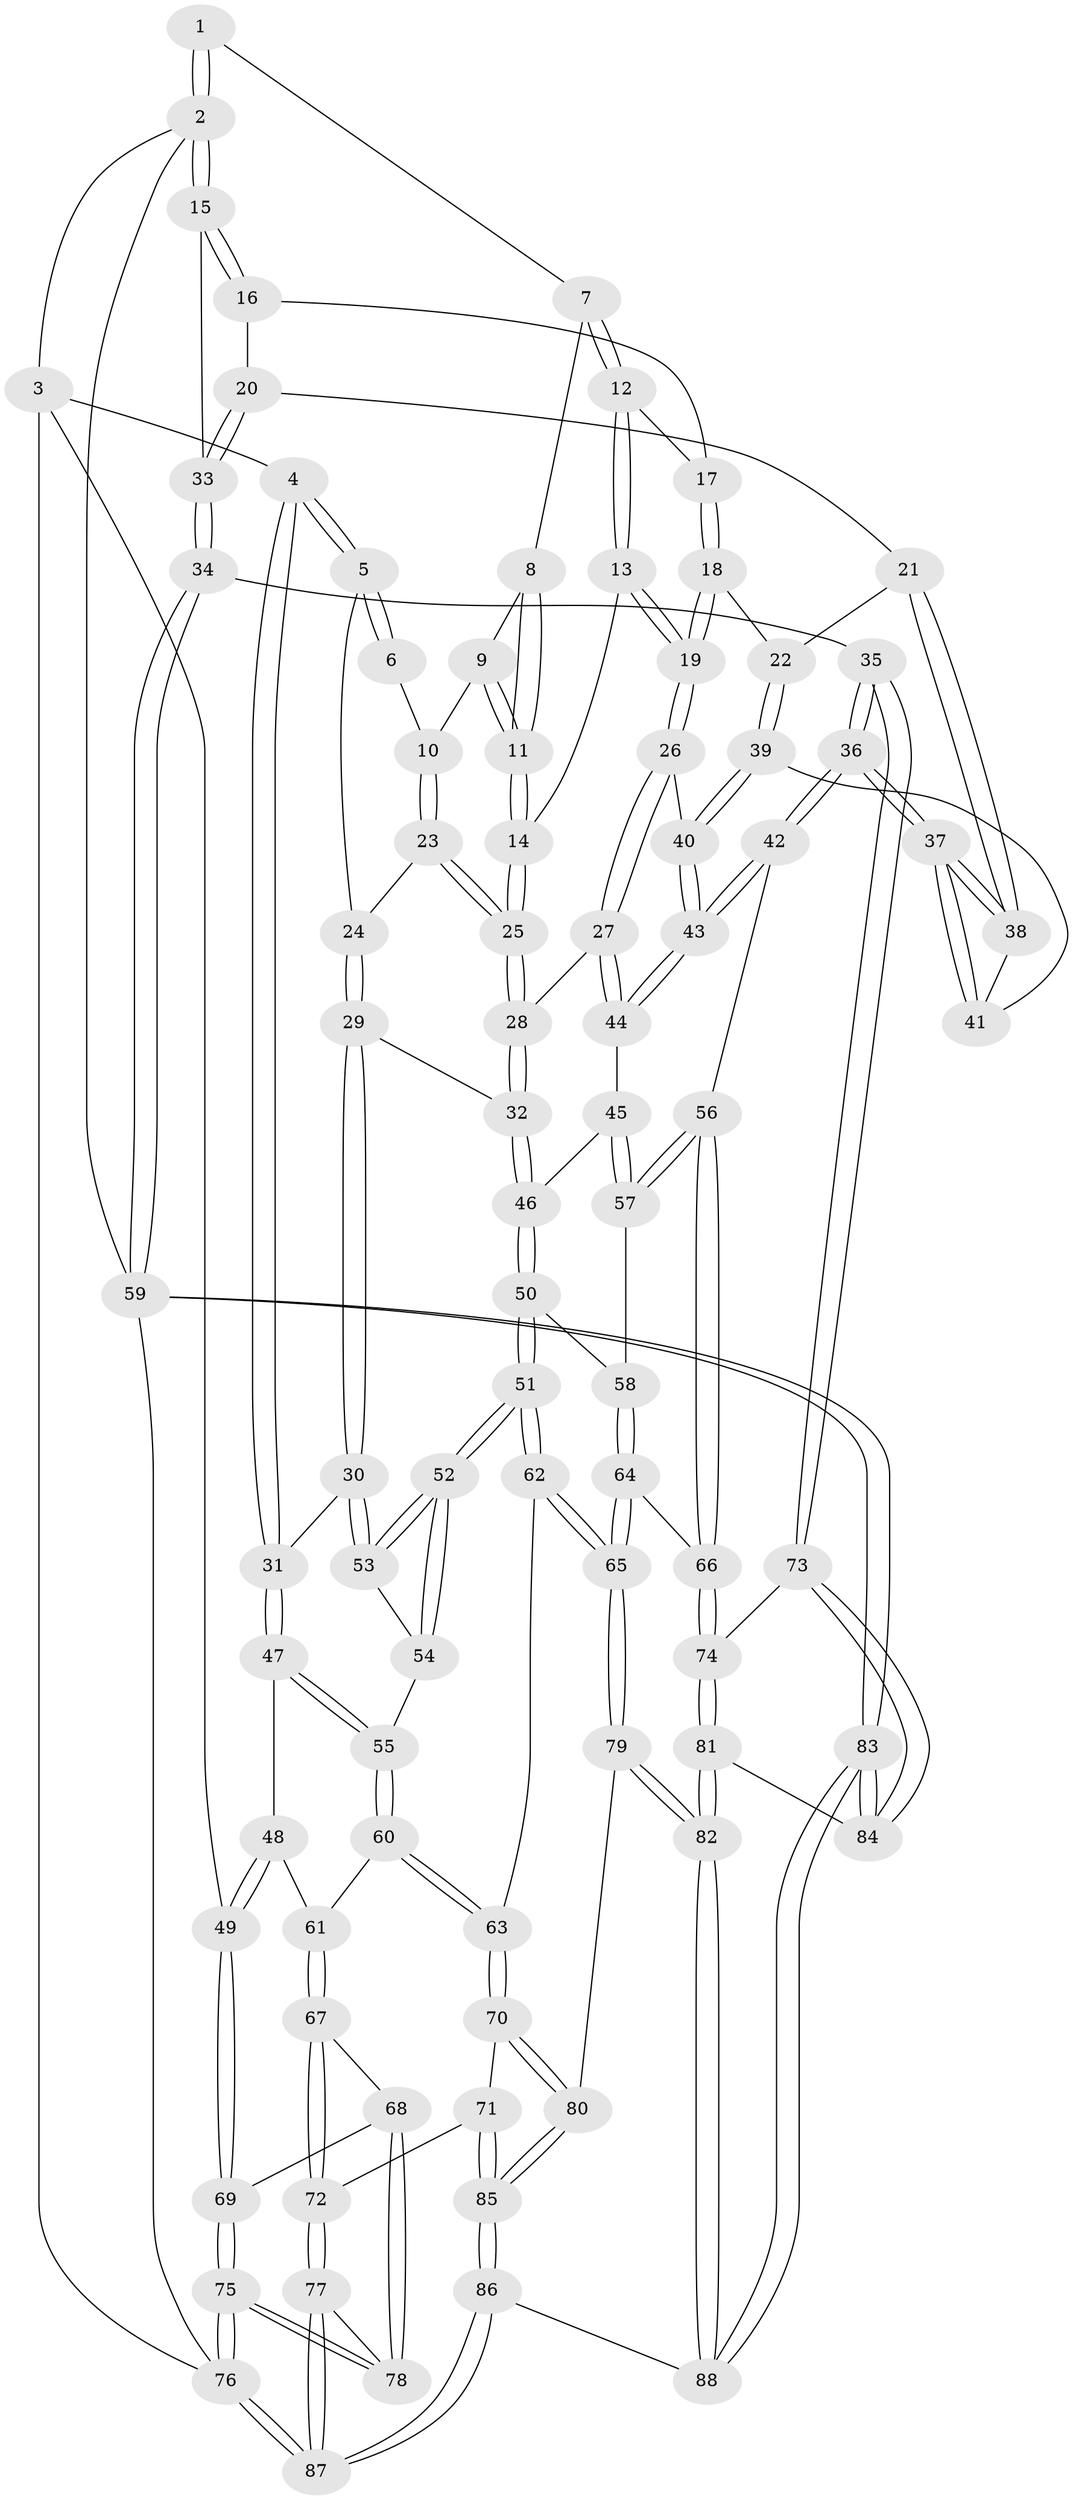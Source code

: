// Generated by graph-tools (version 1.1) at 2025/38/03/09/25 02:38:29]
// undirected, 88 vertices, 217 edges
graph export_dot {
graph [start="1"]
  node [color=gray90,style=filled];
  1 [pos="+0.8525250695752729+0"];
  2 [pos="+1+0"];
  3 [pos="+0+0"];
  4 [pos="+0+0"];
  5 [pos="+0.15160305789686776+0"];
  6 [pos="+0.5647795444787054+0"];
  7 [pos="+0.8216162699904067+0"];
  8 [pos="+0.7096424636548332+0.019882836958056725"];
  9 [pos="+0.6442704115757435+0.06115831900764369"];
  10 [pos="+0.5697636175033451+0.07617899878557165"];
  11 [pos="+0.691419571378364+0.12817985314014552"];
  12 [pos="+0.8318128792957417+0.0011316718761986155"];
  13 [pos="+0.7017322022702971+0.14988041770964342"];
  14 [pos="+0.6954016657849078+0.14614756736818213"];
  15 [pos="+1+0"];
  16 [pos="+0.962515981392164+0.09805719984704171"];
  17 [pos="+0.8358569747895415+0.014133186410348905"];
  18 [pos="+0.8396918278938332+0.05731242519764601"];
  19 [pos="+0.7227283449742613+0.18554075590586827"];
  20 [pos="+0.9855674321347953+0.1658352514067845"];
  21 [pos="+0.9690157785689714+0.17455062011741176"];
  22 [pos="+0.8602717545225183+0.16023151734564264"];
  23 [pos="+0.5656059337698061+0.08365439639600607"];
  24 [pos="+0.31848609011027645+0.05336367450206521"];
  25 [pos="+0.5755970118043593+0.1485126096953822"];
  26 [pos="+0.7236645881483083+0.18810312409070323"];
  27 [pos="+0.6607070360483219+0.2657909570834075"];
  28 [pos="+0.562819331204506+0.1861587066926934"];
  29 [pos="+0.3531128608857418+0.2657727131096019"];
  30 [pos="+0.3499164969480271+0.2689014454576772"];
  31 [pos="+0.14380826651042275+0.3159292647473376"];
  32 [pos="+0.4256300327490405+0.2779672440247844"];
  33 [pos="+1+0.158352332954996"];
  34 [pos="+1+0.5226593717805603"];
  35 [pos="+0.9989363194388045+0.4990916172441677"];
  36 [pos="+0.9644706067687098+0.48236175684362026"];
  37 [pos="+0.9565627574558333+0.4298373232861854"];
  38 [pos="+0.953683158038781+0.2589433805668069"];
  39 [pos="+0.851012343395003+0.1773232940912258"];
  40 [pos="+0.8001590280399341+0.21539668858970257"];
  41 [pos="+0.8631399488208603+0.19754963852510662"];
  42 [pos="+0.8268718660479637+0.459670161175017"];
  43 [pos="+0.7912731131248419+0.41047870108547807"];
  44 [pos="+0.6718059763240002+0.3348609492362116"];
  45 [pos="+0.5451435792059224+0.36961707325538046"];
  46 [pos="+0.5155489898559104+0.3626971046869626"];
  47 [pos="+0.12306751484866951+0.35373674784101516"];
  48 [pos="+0+0.42241255887100865"];
  49 [pos="+0+0.45975584159690447"];
  50 [pos="+0.4921682253014528+0.43784831271514774"];
  51 [pos="+0.3941865953081297+0.581496515531879"];
  52 [pos="+0.3737122047458883+0.5383321832963328"];
  53 [pos="+0.34068752862961516+0.3820767440042012"];
  54 [pos="+0.2172494705674791+0.4763839187244174"];
  55 [pos="+0.18848310231107368+0.4813780105376373"];
  56 [pos="+0.7510690463088413+0.5145020410697481"];
  57 [pos="+0.5755057891007483+0.43328479551487303"];
  58 [pos="+0.5672734202897518+0.5288796297343891"];
  59 [pos="+1+1"];
  60 [pos="+0.17329441511693738+0.5454894072968869"];
  61 [pos="+0.1253508488066892+0.5617969215333085"];
  62 [pos="+0.39763163113069777+0.6103314092844777"];
  63 [pos="+0.3024590811726083+0.6608327092539756"];
  64 [pos="+0.5898609752146328+0.6584166843713269"];
  65 [pos="+0.5374820063635855+0.6699448674727753"];
  66 [pos="+0.6095180675976806+0.6591081706343911"];
  67 [pos="+0.0650096588642728+0.633482517178903"];
  68 [pos="+0+0.6116774451982153"];
  69 [pos="+0+0.5813780312872044"];
  70 [pos="+0.2632377531506614+0.7232432011903442"];
  71 [pos="+0.15698956961893418+0.7712948144777022"];
  72 [pos="+0.1552046686836864+0.7715268098381463"];
  73 [pos="+0.8165581189805134+0.7820300548190816"];
  74 [pos="+0.7122316856313237+0.7731432997469376"];
  75 [pos="+0+0.7860045825839157"];
  76 [pos="+0+1"];
  77 [pos="+0.13493506200423722+0.7897980171420712"];
  78 [pos="+0.07221763377343059+0.7841956924863166"];
  79 [pos="+0.4724599121107464+0.8686910207834659"];
  80 [pos="+0.362038078691317+0.8711147334092598"];
  81 [pos="+0.6800334666174538+0.8783176637347689"];
  82 [pos="+0.6058568029626511+1"];
  83 [pos="+1+1"];
  84 [pos="+0.9710201731707299+0.9553135449536465"];
  85 [pos="+0.28492217708022444+0.9722412874319734"];
  86 [pos="+0.20482077475425692+1"];
  87 [pos="+0+1"];
  88 [pos="+0.6113185819985181+1"];
  1 -- 2;
  1 -- 2;
  1 -- 7;
  2 -- 3;
  2 -- 15;
  2 -- 15;
  2 -- 59;
  3 -- 4;
  3 -- 49;
  3 -- 76;
  4 -- 5;
  4 -- 5;
  4 -- 31;
  4 -- 31;
  5 -- 6;
  5 -- 6;
  5 -- 24;
  6 -- 10;
  7 -- 8;
  7 -- 12;
  7 -- 12;
  8 -- 9;
  8 -- 11;
  8 -- 11;
  9 -- 10;
  9 -- 11;
  9 -- 11;
  10 -- 23;
  10 -- 23;
  11 -- 14;
  11 -- 14;
  12 -- 13;
  12 -- 13;
  12 -- 17;
  13 -- 14;
  13 -- 19;
  13 -- 19;
  14 -- 25;
  14 -- 25;
  15 -- 16;
  15 -- 16;
  15 -- 33;
  16 -- 17;
  16 -- 20;
  17 -- 18;
  17 -- 18;
  18 -- 19;
  18 -- 19;
  18 -- 22;
  19 -- 26;
  19 -- 26;
  20 -- 21;
  20 -- 33;
  20 -- 33;
  21 -- 22;
  21 -- 38;
  21 -- 38;
  22 -- 39;
  22 -- 39;
  23 -- 24;
  23 -- 25;
  23 -- 25;
  24 -- 29;
  24 -- 29;
  25 -- 28;
  25 -- 28;
  26 -- 27;
  26 -- 27;
  26 -- 40;
  27 -- 28;
  27 -- 44;
  27 -- 44;
  28 -- 32;
  28 -- 32;
  29 -- 30;
  29 -- 30;
  29 -- 32;
  30 -- 31;
  30 -- 53;
  30 -- 53;
  31 -- 47;
  31 -- 47;
  32 -- 46;
  32 -- 46;
  33 -- 34;
  33 -- 34;
  34 -- 35;
  34 -- 59;
  34 -- 59;
  35 -- 36;
  35 -- 36;
  35 -- 73;
  35 -- 73;
  36 -- 37;
  36 -- 37;
  36 -- 42;
  36 -- 42;
  37 -- 38;
  37 -- 38;
  37 -- 41;
  37 -- 41;
  38 -- 41;
  39 -- 40;
  39 -- 40;
  39 -- 41;
  40 -- 43;
  40 -- 43;
  42 -- 43;
  42 -- 43;
  42 -- 56;
  43 -- 44;
  43 -- 44;
  44 -- 45;
  45 -- 46;
  45 -- 57;
  45 -- 57;
  46 -- 50;
  46 -- 50;
  47 -- 48;
  47 -- 55;
  47 -- 55;
  48 -- 49;
  48 -- 49;
  48 -- 61;
  49 -- 69;
  49 -- 69;
  50 -- 51;
  50 -- 51;
  50 -- 58;
  51 -- 52;
  51 -- 52;
  51 -- 62;
  51 -- 62;
  52 -- 53;
  52 -- 53;
  52 -- 54;
  52 -- 54;
  53 -- 54;
  54 -- 55;
  55 -- 60;
  55 -- 60;
  56 -- 57;
  56 -- 57;
  56 -- 66;
  56 -- 66;
  57 -- 58;
  58 -- 64;
  58 -- 64;
  59 -- 83;
  59 -- 83;
  59 -- 76;
  60 -- 61;
  60 -- 63;
  60 -- 63;
  61 -- 67;
  61 -- 67;
  62 -- 63;
  62 -- 65;
  62 -- 65;
  63 -- 70;
  63 -- 70;
  64 -- 65;
  64 -- 65;
  64 -- 66;
  65 -- 79;
  65 -- 79;
  66 -- 74;
  66 -- 74;
  67 -- 68;
  67 -- 72;
  67 -- 72;
  68 -- 69;
  68 -- 78;
  68 -- 78;
  69 -- 75;
  69 -- 75;
  70 -- 71;
  70 -- 80;
  70 -- 80;
  71 -- 72;
  71 -- 85;
  71 -- 85;
  72 -- 77;
  72 -- 77;
  73 -- 74;
  73 -- 84;
  73 -- 84;
  74 -- 81;
  74 -- 81;
  75 -- 76;
  75 -- 76;
  75 -- 78;
  75 -- 78;
  76 -- 87;
  76 -- 87;
  77 -- 78;
  77 -- 87;
  77 -- 87;
  79 -- 80;
  79 -- 82;
  79 -- 82;
  80 -- 85;
  80 -- 85;
  81 -- 82;
  81 -- 82;
  81 -- 84;
  82 -- 88;
  82 -- 88;
  83 -- 84;
  83 -- 84;
  83 -- 88;
  83 -- 88;
  85 -- 86;
  85 -- 86;
  86 -- 87;
  86 -- 87;
  86 -- 88;
}
